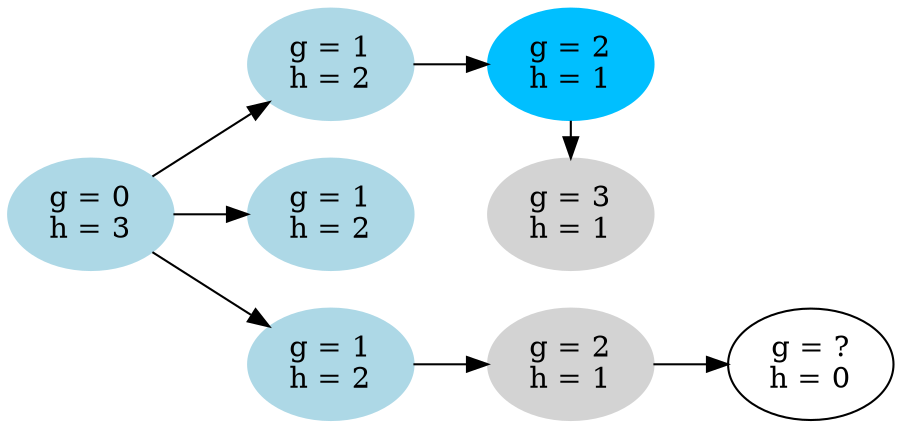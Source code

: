 digraph G {
    rankdir=LR;
    { A [ label = "g = 0\nh = 3", style = filled, color = lightblue ] }
    { rank = same; B [ label = "g = 1\nh = 2", style = filled, color = lightblue ]; C [ label = "g = 1\nh = 2", style = filled, color = lightblue ]; D [ label = "g = 1\nh = 2", style = filled, color = lightblue ] }
    { rank = same; E [ label = "g = 2\nh = 1", style = filled, color = deepskyblue1 ]; F [ label = "g = 3\nh = 1", style = filled, color = lightgrey ]; G [ label = "g = 2\nh = 1", style = filled, color = lightgrey ] }
    { H  [ label = "g = \?\nh = 0" ] }
    A -> { B C D }
    B -> E
    E -> F
    D -> G
    G -> H
}
